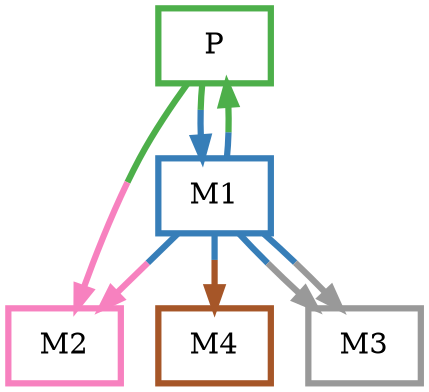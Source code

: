 digraph barS {
	{
		rank=same
	0 [shape=box,penwidth=3,colorscheme=set19,color=3,label="P"]
	}
	{
		rank=same
		4 [shape=box,penwidth=3,colorscheme=set19,color=7,label="M4"]
		3 [shape=box,penwidth=3,colorscheme=set19,color=9,label="M3"]
		2 [shape=box,penwidth=3,colorscheme=set19,color=8,label="M2"]
	}
	1 [shape=box,penwidth=3,colorscheme=set19,color=2,label="M1"]
	1 -> 3 [penwidth=3,colorscheme=set19,color="2;0.5:9"]
	1 -> 4 [penwidth=3,colorscheme=set19,color="2;0.5:7"]
	1 -> 3 [penwidth=3,colorscheme=set19,color="2;0.5:9"]
	1 -> 0 [penwidth=3,colorscheme=set19,color="2;0.5:3"]
	1 -> 2 [penwidth=3,colorscheme=set19,color="2;0.5:8"]
	0 -> 2 [penwidth=3,colorscheme=set19,color="3;0.5:8"]
	0 -> 1 [penwidth=3,colorscheme=set19,color="3;0.5:2"]
}

